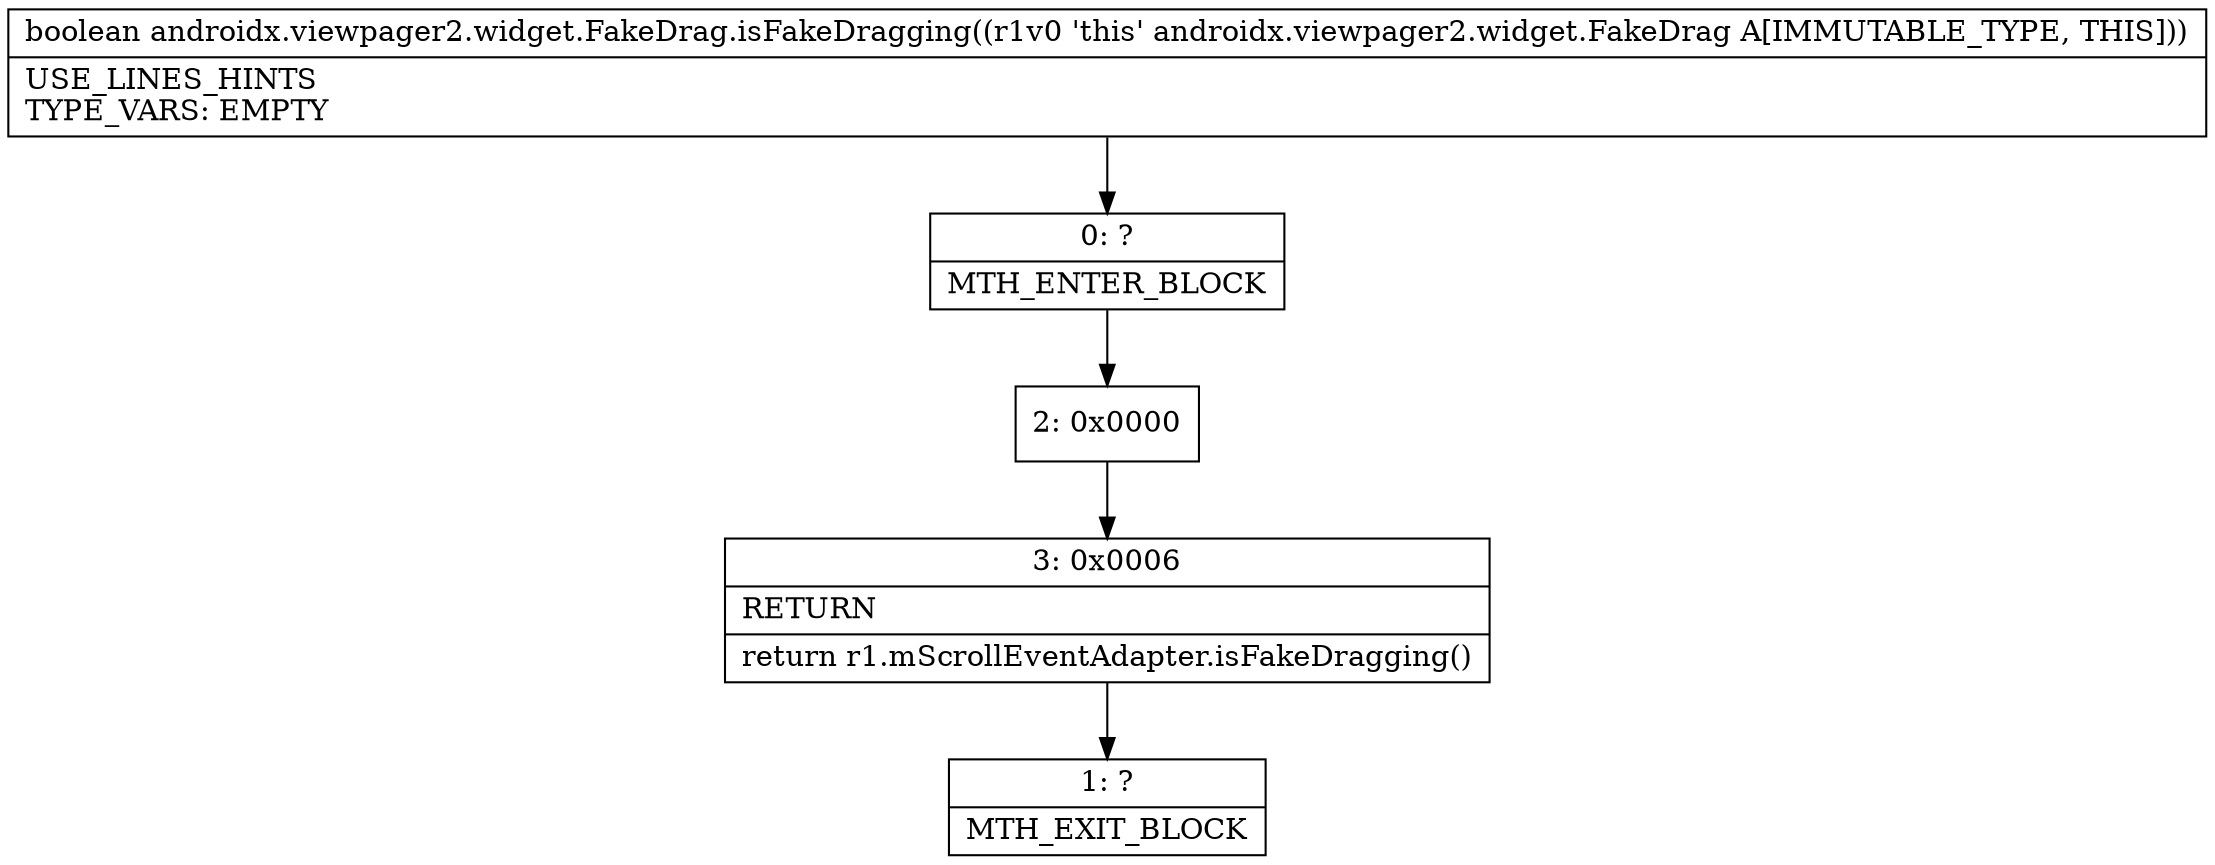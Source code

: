 digraph "CFG forandroidx.viewpager2.widget.FakeDrag.isFakeDragging()Z" {
Node_0 [shape=record,label="{0\:\ ?|MTH_ENTER_BLOCK\l}"];
Node_2 [shape=record,label="{2\:\ 0x0000}"];
Node_3 [shape=record,label="{3\:\ 0x0006|RETURN\l|return r1.mScrollEventAdapter.isFakeDragging()\l}"];
Node_1 [shape=record,label="{1\:\ ?|MTH_EXIT_BLOCK\l}"];
MethodNode[shape=record,label="{boolean androidx.viewpager2.widget.FakeDrag.isFakeDragging((r1v0 'this' androidx.viewpager2.widget.FakeDrag A[IMMUTABLE_TYPE, THIS]))  | USE_LINES_HINTS\lTYPE_VARS: EMPTY\l}"];
MethodNode -> Node_0;Node_0 -> Node_2;
Node_2 -> Node_3;
Node_3 -> Node_1;
}

